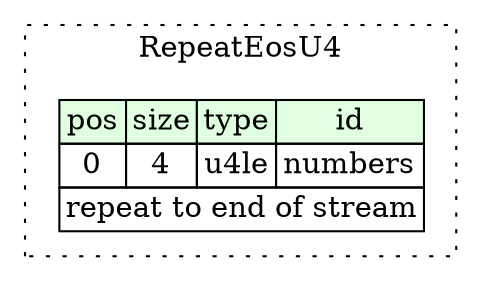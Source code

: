 digraph {
	rankdir=LR;
	node [shape=plaintext];
	subgraph cluster__repeat_eos_u4 {
		label="RepeatEosU4";
		graph[style=dotted];

		repeat_eos_u4__seq [label=<<TABLE BORDER="0" CELLBORDER="1" CELLSPACING="0">
			<TR><TD BGCOLOR="#E0FFE0">pos</TD><TD BGCOLOR="#E0FFE0">size</TD><TD BGCOLOR="#E0FFE0">type</TD><TD BGCOLOR="#E0FFE0">id</TD></TR>
			<TR><TD PORT="numbers_pos">0</TD><TD PORT="numbers_size">4</TD><TD>u4le</TD><TD PORT="numbers_type">numbers</TD></TR>
			<TR><TD COLSPAN="4" PORT="numbers__repeat">repeat to end of stream</TD></TR>
		</TABLE>>];
	}
}
